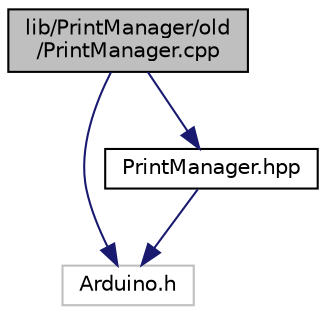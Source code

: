 digraph "lib/PrintManager/old/PrintManager.cpp"
{
  edge [fontname="Helvetica",fontsize="10",labelfontname="Helvetica",labelfontsize="10"];
  node [fontname="Helvetica",fontsize="10",shape=record];
  Node1 [label="lib/PrintManager/old\l/PrintManager.cpp",height=0.2,width=0.4,color="black", fillcolor="grey75", style="filled", fontcolor="black"];
  Node1 -> Node2 [color="midnightblue",fontsize="10",style="solid"];
  Node2 [label="Arduino.h",height=0.2,width=0.4,color="grey75", fillcolor="white", style="filled"];
  Node1 -> Node3 [color="midnightblue",fontsize="10",style="solid"];
  Node3 [label="PrintManager.hpp",height=0.2,width=0.4,color="black", fillcolor="white", style="filled",URL="$old_2_print_manager_8hpp.html"];
  Node3 -> Node2 [color="midnightblue",fontsize="10",style="solid"];
}
